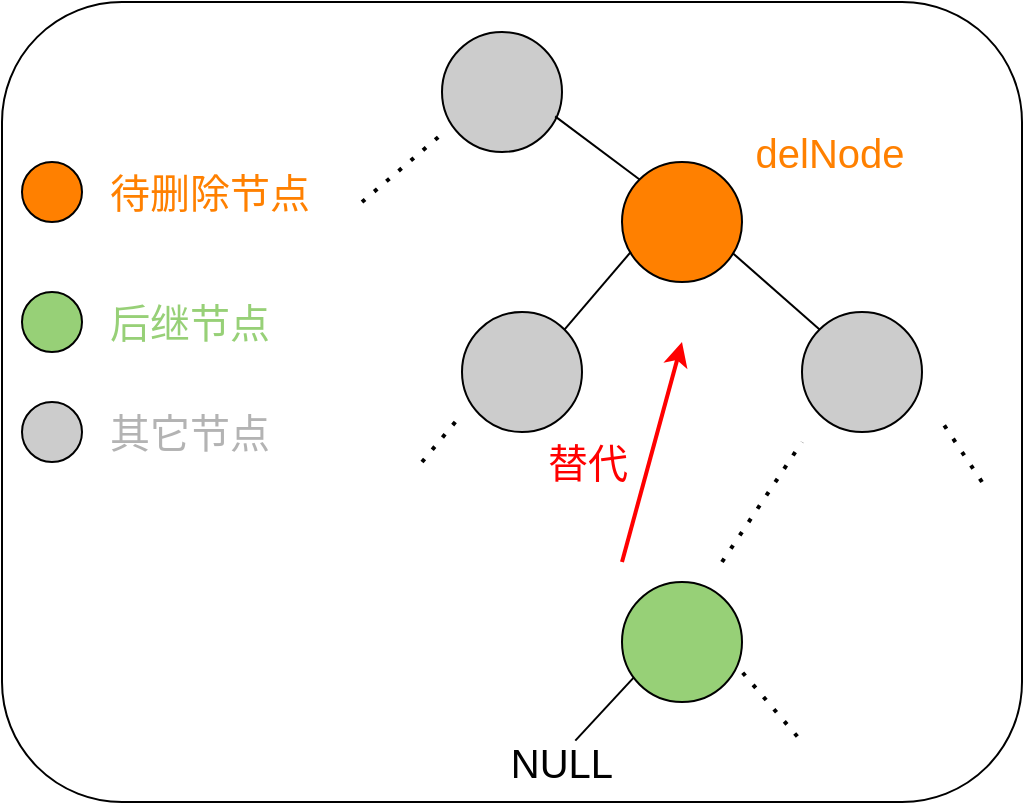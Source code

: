 <mxfile version="14.9.0" type="device"><diagram id="Cr7I3HnFkUBNwqekXKco" name="Page-1"><mxGraphModel dx="1221" dy="578" grid="1" gridSize="10" guides="1" tooltips="1" connect="1" arrows="1" fold="1" page="1" pageScale="1" pageWidth="827" pageHeight="1169" math="0" shadow="0"><root><mxCell id="0"/><mxCell id="1" parent="0"/><mxCell id="nWlwGSgQARzRru2gFISh-52" value="" style="rounded=1;whiteSpace=wrap;html=1;" vertex="1" parent="1"><mxGeometry x="90" y="460" width="510" height="400" as="geometry"/></mxCell><mxCell id="nWlwGSgQARzRru2gFISh-34" value="" style="ellipse;whiteSpace=wrap;html=1;aspect=fixed;fillColor=#CCCCCC;" vertex="1" parent="1"><mxGeometry x="310" y="475" width="60" height="60" as="geometry"/></mxCell><mxCell id="nWlwGSgQARzRru2gFISh-35" value="" style="ellipse;whiteSpace=wrap;html=1;aspect=fixed;fillColor=#FF8000;" vertex="1" parent="1"><mxGeometry x="400" y="540" width="60" height="60" as="geometry"/></mxCell><mxCell id="nWlwGSgQARzRru2gFISh-36" value="" style="ellipse;whiteSpace=wrap;html=1;aspect=fixed;fillColor=#CCCCCC;" vertex="1" parent="1"><mxGeometry x="320" y="615" width="60" height="60" as="geometry"/></mxCell><mxCell id="nWlwGSgQARzRru2gFISh-37" value="" style="ellipse;whiteSpace=wrap;html=1;aspect=fixed;fillColor=#CCCCCC;" vertex="1" parent="1"><mxGeometry x="490" y="615" width="60" height="60" as="geometry"/></mxCell><mxCell id="nWlwGSgQARzRru2gFISh-38" value="" style="endArrow=none;dashed=1;html=1;dashPattern=1 3;strokeWidth=2;" edge="1" parent="1"><mxGeometry width="50" height="50" relative="1" as="geometry"><mxPoint x="450" y="740" as="sourcePoint"/><mxPoint x="490" y="680" as="targetPoint"/></mxGeometry></mxCell><mxCell id="nWlwGSgQARzRru2gFISh-39" value="" style="ellipse;whiteSpace=wrap;html=1;aspect=fixed;fillColor=#97D077;" vertex="1" parent="1"><mxGeometry x="400" y="750" width="60" height="60" as="geometry"/></mxCell><mxCell id="nWlwGSgQARzRru2gFISh-40" value="" style="endArrow=none;dashed=1;html=1;dashPattern=1 3;strokeWidth=2;" edge="1" parent="1"><mxGeometry width="50" height="50" relative="1" as="geometry"><mxPoint x="580" y="700" as="sourcePoint"/><mxPoint x="560" y="670" as="targetPoint"/></mxGeometry></mxCell><mxCell id="nWlwGSgQARzRru2gFISh-41" value="" style="endArrow=none;html=1;entryX=0.943;entryY=0.703;entryDx=0;entryDy=0;entryPerimeter=0;exitX=0;exitY=0;exitDx=0;exitDy=0;" edge="1" parent="1" source="nWlwGSgQARzRru2gFISh-35" target="nWlwGSgQARzRru2gFISh-34"><mxGeometry width="50" height="50" relative="1" as="geometry"><mxPoint x="160" y="590" as="sourcePoint"/><mxPoint x="210" y="540" as="targetPoint"/></mxGeometry></mxCell><mxCell id="nWlwGSgQARzRru2gFISh-42" value="" style="endArrow=none;html=1;exitX=1;exitY=0;exitDx=0;exitDy=0;entryX=0.073;entryY=0.75;entryDx=0;entryDy=0;entryPerimeter=0;" edge="1" parent="1" source="nWlwGSgQARzRru2gFISh-36" target="nWlwGSgQARzRru2gFISh-35"><mxGeometry width="50" height="50" relative="1" as="geometry"><mxPoint x="418.787" y="573.787" as="sourcePoint"/><mxPoint x="399" y="598" as="targetPoint"/></mxGeometry></mxCell><mxCell id="nWlwGSgQARzRru2gFISh-43" value="" style="endArrow=none;html=1;exitX=0;exitY=0;exitDx=0;exitDy=0;entryX=0.926;entryY=0.762;entryDx=0;entryDy=0;entryPerimeter=0;" edge="1" parent="1" source="nWlwGSgQARzRru2gFISh-37" target="nWlwGSgQARzRru2gFISh-35"><mxGeometry width="50" height="50" relative="1" as="geometry"><mxPoint x="397.003" y="674.997" as="sourcePoint"/><mxPoint x="430.17" y="646.21" as="targetPoint"/></mxGeometry></mxCell><mxCell id="nWlwGSgQARzRru2gFISh-44" value="" style="endArrow=classic;html=1;strokeColor=#FF0000;strokeWidth=2;" edge="1" parent="1"><mxGeometry width="50" height="50" relative="1" as="geometry"><mxPoint x="400" y="740" as="sourcePoint"/><mxPoint x="430" y="630" as="targetPoint"/></mxGeometry></mxCell><mxCell id="nWlwGSgQARzRru2gFISh-45" value="&lt;font color=&quot;#ff0000&quot; style=&quot;font-size: 20px&quot;&gt;替代&lt;/font&gt;" style="text;html=1;strokeColor=none;fillColor=none;align=center;verticalAlign=middle;whiteSpace=wrap;rounded=0;" vertex="1" parent="1"><mxGeometry x="353" y="680" width="60" height="20" as="geometry"/></mxCell><mxCell id="nWlwGSgQARzRru2gFISh-46" value="&lt;font style=&quot;font-size: 20px&quot; color=&quot;#ff8000&quot;&gt;delNode&lt;/font&gt;" style="text;html=1;strokeColor=none;fillColor=none;align=center;verticalAlign=middle;whiteSpace=wrap;rounded=0;" vertex="1" parent="1"><mxGeometry x="474" y="525" width="60" height="20" as="geometry"/></mxCell><mxCell id="nWlwGSgQARzRru2gFISh-47" value="" style="endArrow=none;html=1;entryX=0.097;entryY=0.797;entryDx=0;entryDy=0;exitX=0.611;exitY=-0.033;exitDx=0;exitDy=0;exitPerimeter=0;entryPerimeter=0;" edge="1" parent="1" source="nWlwGSgQARzRru2gFISh-50" target="nWlwGSgQARzRru2gFISh-39"><mxGeometry width="50" height="50" relative="1" as="geometry"><mxPoint x="330" y="850" as="sourcePoint"/><mxPoint x="343.17" y="810" as="targetPoint"/></mxGeometry></mxCell><mxCell id="nWlwGSgQARzRru2gFISh-48" value="" style="endArrow=none;dashed=1;html=1;dashPattern=1 3;strokeWidth=2;" edge="1" parent="1"><mxGeometry width="50" height="50" relative="1" as="geometry"><mxPoint x="270" y="560" as="sourcePoint"/><mxPoint x="310" y="526" as="targetPoint"/></mxGeometry></mxCell><mxCell id="nWlwGSgQARzRru2gFISh-49" value="" style="endArrow=none;dashed=1;html=1;dashPattern=1 3;strokeWidth=2;exitX=1.006;exitY=0.756;exitDx=0;exitDy=0;exitPerimeter=0;" edge="1" parent="1" source="nWlwGSgQARzRru2gFISh-39"><mxGeometry width="50" height="50" relative="1" as="geometry"><mxPoint x="416.213" y="778.787" as="sourcePoint"/><mxPoint x="490" y="830" as="targetPoint"/></mxGeometry></mxCell><mxCell id="nWlwGSgQARzRru2gFISh-50" value="&lt;font style=&quot;font-size: 20px&quot;&gt;NULL&lt;/font&gt;" style="text;html=1;strokeColor=none;fillColor=none;align=center;verticalAlign=middle;whiteSpace=wrap;rounded=0;" vertex="1" parent="1"><mxGeometry x="340" y="830" width="60" height="20" as="geometry"/></mxCell><mxCell id="nWlwGSgQARzRru2gFISh-51" value="" style="endArrow=none;dashed=1;html=1;dashPattern=1 3;strokeWidth=2;" edge="1" parent="1"><mxGeometry width="50" height="50" relative="1" as="geometry"><mxPoint x="300" y="690" as="sourcePoint"/><mxPoint x="320" y="666" as="targetPoint"/></mxGeometry></mxCell><mxCell id="nWlwGSgQARzRru2gFISh-53" value="" style="ellipse;whiteSpace=wrap;html=1;aspect=fixed;fillColor=#FF8000;" vertex="1" parent="1"><mxGeometry x="100" y="540" width="30" height="30" as="geometry"/></mxCell><mxCell id="nWlwGSgQARzRru2gFISh-55" value="" style="ellipse;whiteSpace=wrap;html=1;aspect=fixed;fillColor=#97D077;" vertex="1" parent="1"><mxGeometry x="100" y="605" width="30" height="30" as="geometry"/></mxCell><mxCell id="nWlwGSgQARzRru2gFISh-56" value="" style="ellipse;whiteSpace=wrap;html=1;aspect=fixed;fillColor=#CCCCCC;" vertex="1" parent="1"><mxGeometry x="100" y="660" width="30" height="30" as="geometry"/></mxCell><mxCell id="nWlwGSgQARzRru2gFISh-57" value="&lt;font color=&quot;#ff8000&quot; style=&quot;font-size: 20px&quot;&gt;待删除节点&lt;/font&gt;" style="text;html=1;strokeColor=none;fillColor=none;align=center;verticalAlign=middle;whiteSpace=wrap;rounded=0;" vertex="1" parent="1"><mxGeometry x="138" y="545" width="112" height="20" as="geometry"/></mxCell><mxCell id="nWlwGSgQARzRru2gFISh-58" value="&lt;font style=&quot;font-size: 20px&quot; color=&quot;#97d077&quot;&gt;后继节点&lt;/font&gt;" style="text;html=1;strokeColor=none;fillColor=none;align=center;verticalAlign=middle;whiteSpace=wrap;rounded=0;" vertex="1" parent="1"><mxGeometry x="128" y="610" width="112" height="20" as="geometry"/></mxCell><mxCell id="nWlwGSgQARzRru2gFISh-59" value="&lt;font style=&quot;font-size: 20px&quot; color=&quot;#b3b3b3&quot;&gt;其它节点&lt;/font&gt;" style="text;html=1;strokeColor=none;fillColor=none;align=center;verticalAlign=middle;whiteSpace=wrap;rounded=0;" vertex="1" parent="1"><mxGeometry x="128" y="665" width="112" height="20" as="geometry"/></mxCell></root></mxGraphModel></diagram></mxfile>